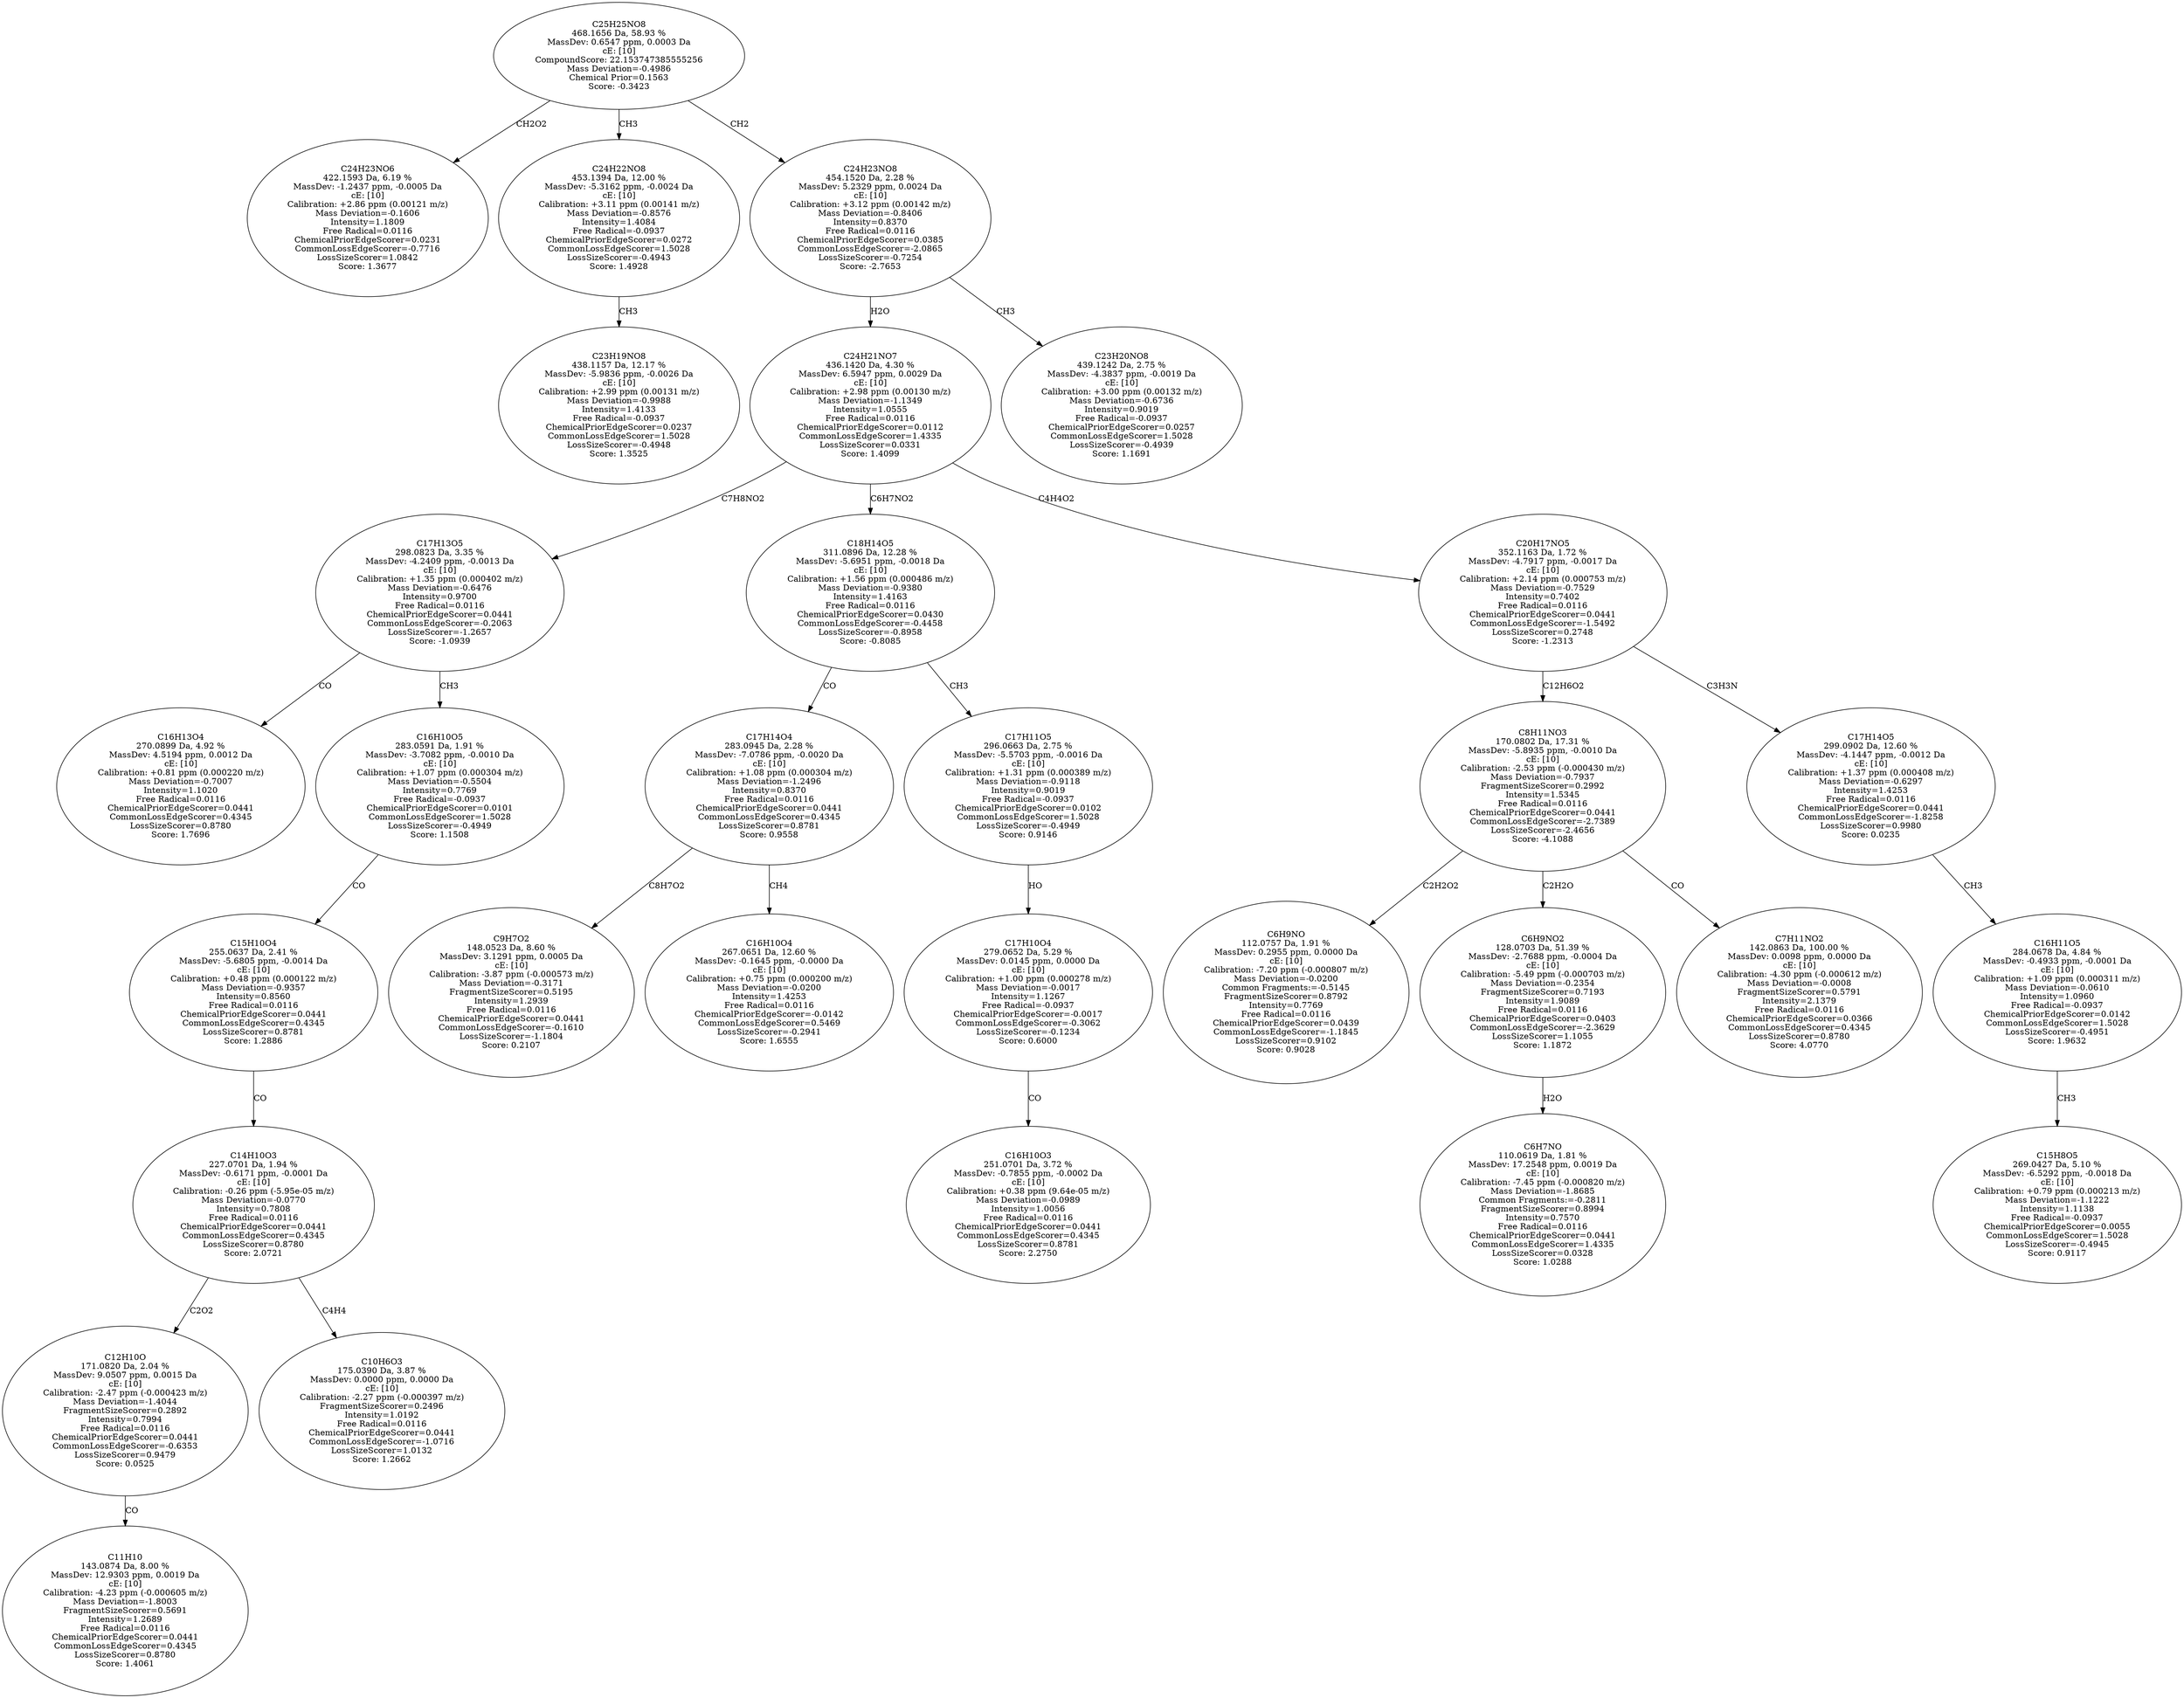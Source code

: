 strict digraph {
v1 [label="C24H23NO6\n422.1593 Da, 6.19 %\nMassDev: -1.2437 ppm, -0.0005 Da\ncE: [10]\nCalibration: +2.86 ppm (0.00121 m/z)\nMass Deviation=-0.1606\nIntensity=1.1809\nFree Radical=0.0116\nChemicalPriorEdgeScorer=0.0231\nCommonLossEdgeScorer=-0.7716\nLossSizeScorer=1.0842\nScore: 1.3677"];
v2 [label="C23H19NO8\n438.1157 Da, 12.17 %\nMassDev: -5.9836 ppm, -0.0026 Da\ncE: [10]\nCalibration: +2.99 ppm (0.00131 m/z)\nMass Deviation=-0.9988\nIntensity=1.4133\nFree Radical=-0.0937\nChemicalPriorEdgeScorer=0.0237\nCommonLossEdgeScorer=1.5028\nLossSizeScorer=-0.4948\nScore: 1.3525"];
v3 [label="C24H22NO8\n453.1394 Da, 12.00 %\nMassDev: -5.3162 ppm, -0.0024 Da\ncE: [10]\nCalibration: +3.11 ppm (0.00141 m/z)\nMass Deviation=-0.8576\nIntensity=1.4084\nFree Radical=-0.0937\nChemicalPriorEdgeScorer=0.0272\nCommonLossEdgeScorer=1.5028\nLossSizeScorer=-0.4943\nScore: 1.4928"];
v4 [label="C16H13O4\n270.0899 Da, 4.92 %\nMassDev: 4.5194 ppm, 0.0012 Da\ncE: [10]\nCalibration: +0.81 ppm (0.000220 m/z)\nMass Deviation=-0.7007\nIntensity=1.1020\nFree Radical=0.0116\nChemicalPriorEdgeScorer=0.0441\nCommonLossEdgeScorer=0.4345\nLossSizeScorer=0.8780\nScore: 1.7696"];
v5 [label="C11H10\n143.0874 Da, 8.00 %\nMassDev: 12.9303 ppm, 0.0019 Da\ncE: [10]\nCalibration: -4.23 ppm (-0.000605 m/z)\nMass Deviation=-1.8003\nFragmentSizeScorer=0.5691\nIntensity=1.2689\nFree Radical=0.0116\nChemicalPriorEdgeScorer=0.0441\nCommonLossEdgeScorer=0.4345\nLossSizeScorer=0.8780\nScore: 1.4061"];
v6 [label="C12H10O\n171.0820 Da, 2.04 %\nMassDev: 9.0507 ppm, 0.0015 Da\ncE: [10]\nCalibration: -2.47 ppm (-0.000423 m/z)\nMass Deviation=-1.4044\nFragmentSizeScorer=0.2892\nIntensity=0.7994\nFree Radical=0.0116\nChemicalPriorEdgeScorer=0.0441\nCommonLossEdgeScorer=-0.6353\nLossSizeScorer=0.9479\nScore: 0.0525"];
v7 [label="C10H6O3\n175.0390 Da, 3.87 %\nMassDev: 0.0000 ppm, 0.0000 Da\ncE: [10]\nCalibration: -2.27 ppm (-0.000397 m/z)\nFragmentSizeScorer=0.2496\nIntensity=1.0192\nFree Radical=0.0116\nChemicalPriorEdgeScorer=0.0441\nCommonLossEdgeScorer=-1.0716\nLossSizeScorer=1.0132\nScore: 1.2662"];
v8 [label="C14H10O3\n227.0701 Da, 1.94 %\nMassDev: -0.6171 ppm, -0.0001 Da\ncE: [10]\nCalibration: -0.26 ppm (-5.95e-05 m/z)\nMass Deviation=-0.0770\nIntensity=0.7808\nFree Radical=0.0116\nChemicalPriorEdgeScorer=0.0441\nCommonLossEdgeScorer=0.4345\nLossSizeScorer=0.8780\nScore: 2.0721"];
v9 [label="C15H10O4\n255.0637 Da, 2.41 %\nMassDev: -5.6805 ppm, -0.0014 Da\ncE: [10]\nCalibration: +0.48 ppm (0.000122 m/z)\nMass Deviation=-0.9357\nIntensity=0.8560\nFree Radical=0.0116\nChemicalPriorEdgeScorer=0.0441\nCommonLossEdgeScorer=0.4345\nLossSizeScorer=0.8781\nScore: 1.2886"];
v10 [label="C16H10O5\n283.0591 Da, 1.91 %\nMassDev: -3.7082 ppm, -0.0010 Da\ncE: [10]\nCalibration: +1.07 ppm (0.000304 m/z)\nMass Deviation=-0.5504\nIntensity=0.7769\nFree Radical=-0.0937\nChemicalPriorEdgeScorer=0.0101\nCommonLossEdgeScorer=1.5028\nLossSizeScorer=-0.4949\nScore: 1.1508"];
v11 [label="C17H13O5\n298.0823 Da, 3.35 %\nMassDev: -4.2409 ppm, -0.0013 Da\ncE: [10]\nCalibration: +1.35 ppm (0.000402 m/z)\nMass Deviation=-0.6476\nIntensity=0.9700\nFree Radical=0.0116\nChemicalPriorEdgeScorer=0.0441\nCommonLossEdgeScorer=-0.2063\nLossSizeScorer=-1.2657\nScore: -1.0939"];
v12 [label="C9H7O2\n148.0523 Da, 8.60 %\nMassDev: 3.1291 ppm, 0.0005 Da\ncE: [10]\nCalibration: -3.87 ppm (-0.000573 m/z)\nMass Deviation=-0.3171\nFragmentSizeScorer=0.5195\nIntensity=1.2939\nFree Radical=0.0116\nChemicalPriorEdgeScorer=0.0441\nCommonLossEdgeScorer=-0.1610\nLossSizeScorer=-1.1804\nScore: 0.2107"];
v13 [label="C16H10O4\n267.0651 Da, 12.60 %\nMassDev: -0.1645 ppm, -0.0000 Da\ncE: [10]\nCalibration: +0.75 ppm (0.000200 m/z)\nMass Deviation=-0.0200\nIntensity=1.4253\nFree Radical=0.0116\nChemicalPriorEdgeScorer=-0.0142\nCommonLossEdgeScorer=0.5469\nLossSizeScorer=-0.2941\nScore: 1.6555"];
v14 [label="C17H14O4\n283.0945 Da, 2.28 %\nMassDev: -7.0786 ppm, -0.0020 Da\ncE: [10]\nCalibration: +1.08 ppm (0.000304 m/z)\nMass Deviation=-1.2496\nIntensity=0.8370\nFree Radical=0.0116\nChemicalPriorEdgeScorer=0.0441\nCommonLossEdgeScorer=0.4345\nLossSizeScorer=0.8781\nScore: 0.9558"];
v15 [label="C16H10O3\n251.0701 Da, 3.72 %\nMassDev: -0.7855 ppm, -0.0002 Da\ncE: [10]\nCalibration: +0.38 ppm (9.64e-05 m/z)\nMass Deviation=-0.0989\nIntensity=1.0056\nFree Radical=0.0116\nChemicalPriorEdgeScorer=0.0441\nCommonLossEdgeScorer=0.4345\nLossSizeScorer=0.8781\nScore: 2.2750"];
v16 [label="C17H10O4\n279.0652 Da, 5.29 %\nMassDev: 0.0145 ppm, 0.0000 Da\ncE: [10]\nCalibration: +1.00 ppm (0.000278 m/z)\nMass Deviation=-0.0017\nIntensity=1.1267\nFree Radical=-0.0937\nChemicalPriorEdgeScorer=-0.0017\nCommonLossEdgeScorer=-0.3062\nLossSizeScorer=-0.1234\nScore: 0.6000"];
v17 [label="C17H11O5\n296.0663 Da, 2.75 %\nMassDev: -5.5703 ppm, -0.0016 Da\ncE: [10]\nCalibration: +1.31 ppm (0.000389 m/z)\nMass Deviation=-0.9118\nIntensity=0.9019\nFree Radical=-0.0937\nChemicalPriorEdgeScorer=0.0102\nCommonLossEdgeScorer=1.5028\nLossSizeScorer=-0.4949\nScore: 0.9146"];
v18 [label="C18H14O5\n311.0896 Da, 12.28 %\nMassDev: -5.6951 ppm, -0.0018 Da\ncE: [10]\nCalibration: +1.56 ppm (0.000486 m/z)\nMass Deviation=-0.9380\nIntensity=1.4163\nFree Radical=0.0116\nChemicalPriorEdgeScorer=0.0430\nCommonLossEdgeScorer=-0.4458\nLossSizeScorer=-0.8958\nScore: -0.8085"];
v19 [label="C6H9NO\n112.0757 Da, 1.91 %\nMassDev: 0.2955 ppm, 0.0000 Da\ncE: [10]\nCalibration: -7.20 ppm (-0.000807 m/z)\nMass Deviation=-0.0200\nCommon Fragments:=-0.5145\nFragmentSizeScorer=0.8792\nIntensity=0.7769\nFree Radical=0.0116\nChemicalPriorEdgeScorer=0.0439\nCommonLossEdgeScorer=-1.1845\nLossSizeScorer=0.9102\nScore: 0.9028"];
v20 [label="C6H7NO\n110.0619 Da, 1.81 %\nMassDev: 17.2548 ppm, 0.0019 Da\ncE: [10]\nCalibration: -7.45 ppm (-0.000820 m/z)\nMass Deviation=-1.8685\nCommon Fragments:=-0.2811\nFragmentSizeScorer=0.8994\nIntensity=0.7570\nFree Radical=0.0116\nChemicalPriorEdgeScorer=0.0441\nCommonLossEdgeScorer=1.4335\nLossSizeScorer=0.0328\nScore: 1.0288"];
v21 [label="C6H9NO2\n128.0703 Da, 51.39 %\nMassDev: -2.7688 ppm, -0.0004 Da\ncE: [10]\nCalibration: -5.49 ppm (-0.000703 m/z)\nMass Deviation=-0.2354\nFragmentSizeScorer=0.7193\nIntensity=1.9089\nFree Radical=0.0116\nChemicalPriorEdgeScorer=0.0403\nCommonLossEdgeScorer=-2.3629\nLossSizeScorer=1.1055\nScore: 1.1872"];
v22 [label="C7H11NO2\n142.0863 Da, 100.00 %\nMassDev: 0.0098 ppm, 0.0000 Da\ncE: [10]\nCalibration: -4.30 ppm (-0.000612 m/z)\nMass Deviation=-0.0008\nFragmentSizeScorer=0.5791\nIntensity=2.1379\nFree Radical=0.0116\nChemicalPriorEdgeScorer=0.0366\nCommonLossEdgeScorer=0.4345\nLossSizeScorer=0.8780\nScore: 4.0770"];
v23 [label="C8H11NO3\n170.0802 Da, 17.31 %\nMassDev: -5.8935 ppm, -0.0010 Da\ncE: [10]\nCalibration: -2.53 ppm (-0.000430 m/z)\nMass Deviation=-0.7937\nFragmentSizeScorer=0.2992\nIntensity=1.5345\nFree Radical=0.0116\nChemicalPriorEdgeScorer=0.0441\nCommonLossEdgeScorer=-2.7389\nLossSizeScorer=-2.4656\nScore: -4.1088"];
v24 [label="C15H8O5\n269.0427 Da, 5.10 %\nMassDev: -6.5292 ppm, -0.0018 Da\ncE: [10]\nCalibration: +0.79 ppm (0.000213 m/z)\nMass Deviation=-1.1222\nIntensity=1.1138\nFree Radical=-0.0937\nChemicalPriorEdgeScorer=0.0055\nCommonLossEdgeScorer=1.5028\nLossSizeScorer=-0.4945\nScore: 0.9117"];
v25 [label="C16H11O5\n284.0678 Da, 4.84 %\nMassDev: -0.4933 ppm, -0.0001 Da\ncE: [10]\nCalibration: +1.09 ppm (0.000311 m/z)\nMass Deviation=-0.0610\nIntensity=1.0960\nFree Radical=-0.0937\nChemicalPriorEdgeScorer=0.0142\nCommonLossEdgeScorer=1.5028\nLossSizeScorer=-0.4951\nScore: 1.9632"];
v26 [label="C17H14O5\n299.0902 Da, 12.60 %\nMassDev: -4.1447 ppm, -0.0012 Da\ncE: [10]\nCalibration: +1.37 ppm (0.000408 m/z)\nMass Deviation=-0.6297\nIntensity=1.4253\nFree Radical=0.0116\nChemicalPriorEdgeScorer=0.0441\nCommonLossEdgeScorer=-1.8258\nLossSizeScorer=0.9980\nScore: 0.0235"];
v27 [label="C20H17NO5\n352.1163 Da, 1.72 %\nMassDev: -4.7917 ppm, -0.0017 Da\ncE: [10]\nCalibration: +2.14 ppm (0.000753 m/z)\nMass Deviation=-0.7529\nIntensity=0.7402\nFree Radical=0.0116\nChemicalPriorEdgeScorer=0.0441\nCommonLossEdgeScorer=-1.5492\nLossSizeScorer=0.2748\nScore: -1.2313"];
v28 [label="C24H21NO7\n436.1420 Da, 4.30 %\nMassDev: 6.5947 ppm, 0.0029 Da\ncE: [10]\nCalibration: +2.98 ppm (0.00130 m/z)\nMass Deviation=-1.1349\nIntensity=1.0555\nFree Radical=0.0116\nChemicalPriorEdgeScorer=0.0112\nCommonLossEdgeScorer=1.4335\nLossSizeScorer=0.0331\nScore: 1.4099"];
v29 [label="C23H20NO8\n439.1242 Da, 2.75 %\nMassDev: -4.3837 ppm, -0.0019 Da\ncE: [10]\nCalibration: +3.00 ppm (0.00132 m/z)\nMass Deviation=-0.6736\nIntensity=0.9019\nFree Radical=-0.0937\nChemicalPriorEdgeScorer=0.0257\nCommonLossEdgeScorer=1.5028\nLossSizeScorer=-0.4939\nScore: 1.1691"];
v30 [label="C24H23NO8\n454.1520 Da, 2.28 %\nMassDev: 5.2329 ppm, 0.0024 Da\ncE: [10]\nCalibration: +3.12 ppm (0.00142 m/z)\nMass Deviation=-0.8406\nIntensity=0.8370\nFree Radical=0.0116\nChemicalPriorEdgeScorer=0.0385\nCommonLossEdgeScorer=-2.0865\nLossSizeScorer=-0.7254\nScore: -2.7653"];
v31 [label="C25H25NO8\n468.1656 Da, 58.93 %\nMassDev: 0.6547 ppm, 0.0003 Da\ncE: [10]\nCompoundScore: 22.153747385555256\nMass Deviation=-0.4986\nChemical Prior=0.1563\nScore: -0.3423"];
v31 -> v1 [label="CH2O2"];
v3 -> v2 [label="CH3"];
v31 -> v3 [label="CH3"];
v11 -> v4 [label="CO"];
v6 -> v5 [label="CO"];
v8 -> v6 [label="C2O2"];
v8 -> v7 [label="C4H4"];
v9 -> v8 [label="CO"];
v10 -> v9 [label="CO"];
v11 -> v10 [label="CH3"];
v28 -> v11 [label="C7H8NO2"];
v14 -> v12 [label="C8H7O2"];
v14 -> v13 [label="CH4"];
v18 -> v14 [label="CO"];
v16 -> v15 [label="CO"];
v17 -> v16 [label="HO"];
v18 -> v17 [label="CH3"];
v28 -> v18 [label="C6H7NO2"];
v23 -> v19 [label="C2H2O2"];
v21 -> v20 [label="H2O"];
v23 -> v21 [label="C2H2O"];
v23 -> v22 [label="CO"];
v27 -> v23 [label="C12H6O2"];
v25 -> v24 [label="CH3"];
v26 -> v25 [label="CH3"];
v27 -> v26 [label="C3H3N"];
v28 -> v27 [label="C4H4O2"];
v30 -> v28 [label="H2O"];
v30 -> v29 [label="CH3"];
v31 -> v30 [label="CH2"];
}